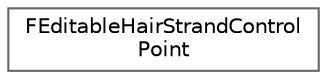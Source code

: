 digraph "Graphical Class Hierarchy"
{
 // INTERACTIVE_SVG=YES
 // LATEX_PDF_SIZE
  bgcolor="transparent";
  edge [fontname=Helvetica,fontsize=10,labelfontname=Helvetica,labelfontsize=10];
  node [fontname=Helvetica,fontsize=10,shape=box,height=0.2,width=0.4];
  rankdir="LR";
  Node0 [id="Node000000",label="FEditableHairStrandControl\lPoint",height=0.2,width=0.4,color="grey40", fillcolor="white", style="filled",URL="$d3/db5/structFEditableHairStrandControlPoint.html",tooltip=" "];
}
